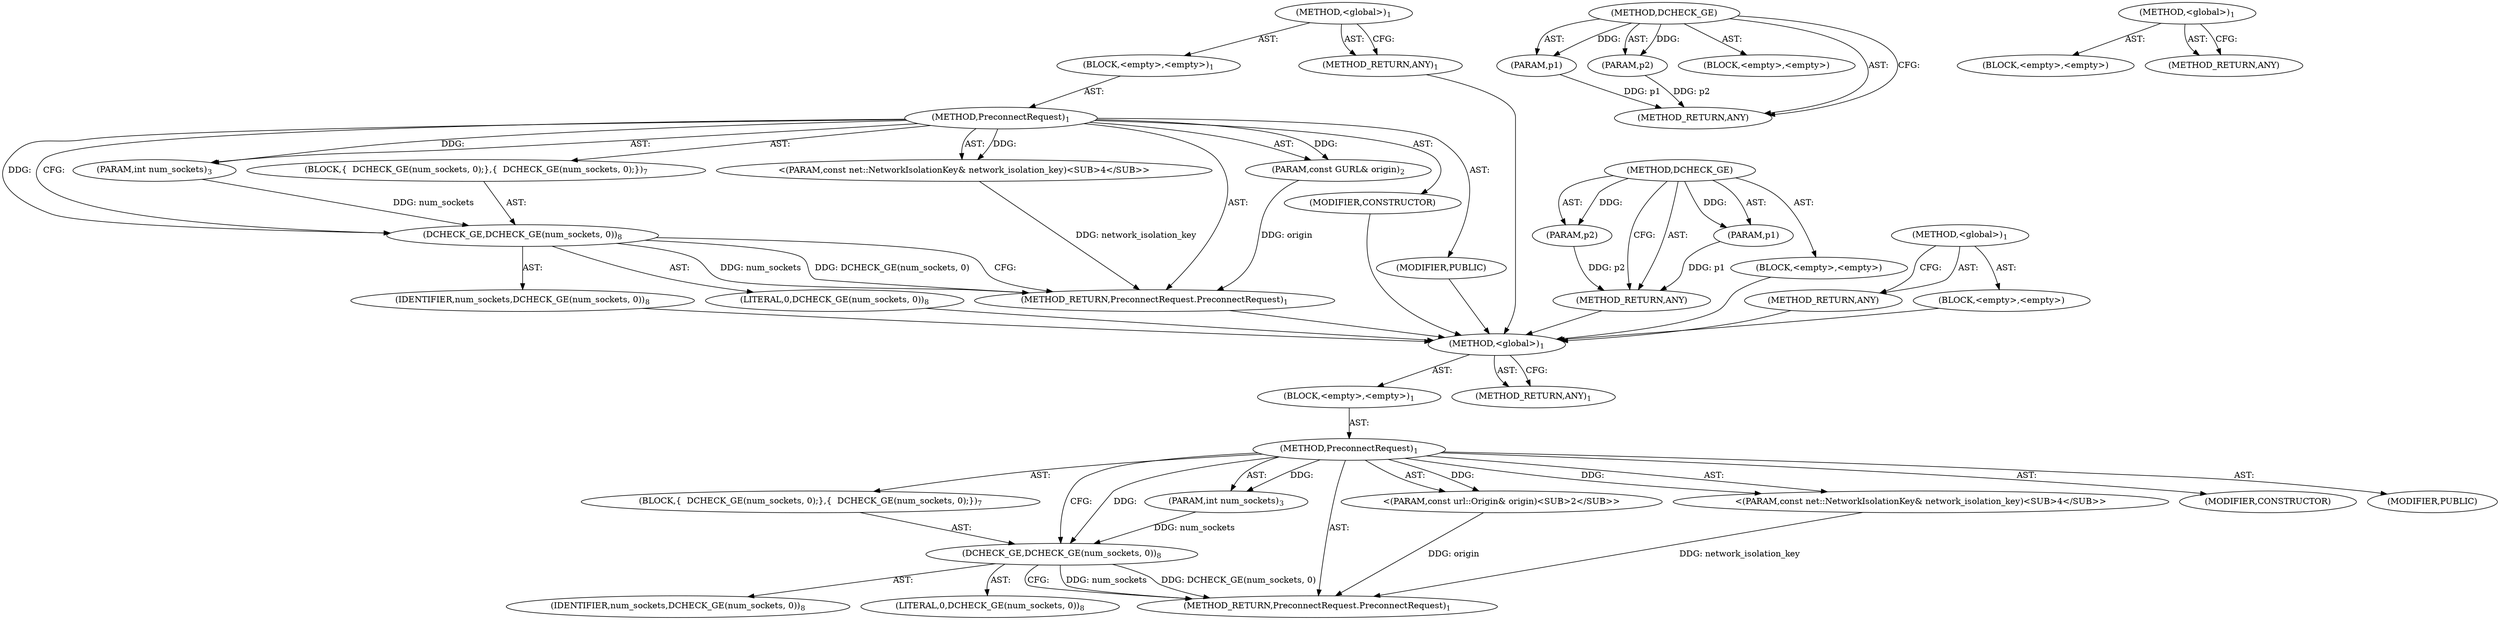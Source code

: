digraph "&lt;global&gt;" {
vulnerable_6 [label=<(METHOD,&lt;global&gt;)<SUB>1</SUB>>];
vulnerable_7 [label=<(BLOCK,&lt;empty&gt;,&lt;empty&gt;)<SUB>1</SUB>>];
vulnerable_8 [label=<(METHOD,PreconnectRequest)<SUB>1</SUB>>];
vulnerable_9 [label=<(PARAM,const GURL&amp; origin)<SUB>2</SUB>>];
vulnerable_10 [label=<(PARAM,int num_sockets)<SUB>3</SUB>>];
vulnerable_11 [label="<(PARAM,const net::NetworkIsolationKey&amp; network_isolation_key)<SUB>4</SUB>>"];
vulnerable_12 [label=<(BLOCK,{
  DCHECK_GE(num_sockets, 0);
},{
  DCHECK_GE(num_sockets, 0);
})<SUB>7</SUB>>];
vulnerable_13 [label=<(DCHECK_GE,DCHECK_GE(num_sockets, 0))<SUB>8</SUB>>];
vulnerable_14 [label=<(IDENTIFIER,num_sockets,DCHECK_GE(num_sockets, 0))<SUB>8</SUB>>];
vulnerable_15 [label=<(LITERAL,0,DCHECK_GE(num_sockets, 0))<SUB>8</SUB>>];
vulnerable_16 [label=<(MODIFIER,CONSTRUCTOR)>];
vulnerable_17 [label=<(MODIFIER,PUBLIC)>];
vulnerable_18 [label=<(METHOD_RETURN,PreconnectRequest.PreconnectRequest)<SUB>1</SUB>>];
vulnerable_20 [label=<(METHOD_RETURN,ANY)<SUB>1</SUB>>];
vulnerable_41 [label=<(METHOD,DCHECK_GE)>];
vulnerable_42 [label=<(PARAM,p1)>];
vulnerable_43 [label=<(PARAM,p2)>];
vulnerable_44 [label=<(BLOCK,&lt;empty&gt;,&lt;empty&gt;)>];
vulnerable_45 [label=<(METHOD_RETURN,ANY)>];
vulnerable_35 [label=<(METHOD,&lt;global&gt;)<SUB>1</SUB>>];
vulnerable_36 [label=<(BLOCK,&lt;empty&gt;,&lt;empty&gt;)>];
vulnerable_37 [label=<(METHOD_RETURN,ANY)>];
fixed_6 [label=<(METHOD,&lt;global&gt;)<SUB>1</SUB>>];
fixed_7 [label=<(BLOCK,&lt;empty&gt;,&lt;empty&gt;)<SUB>1</SUB>>];
fixed_8 [label=<(METHOD,PreconnectRequest)<SUB>1</SUB>>];
fixed_9 [label="<(PARAM,const url::Origin&amp; origin)<SUB>2</SUB>>"];
fixed_10 [label=<(PARAM,int num_sockets)<SUB>3</SUB>>];
fixed_11 [label="<(PARAM,const net::NetworkIsolationKey&amp; network_isolation_key)<SUB>4</SUB>>"];
fixed_12 [label=<(BLOCK,{
  DCHECK_GE(num_sockets, 0);
},{
  DCHECK_GE(num_sockets, 0);
})<SUB>7</SUB>>];
fixed_13 [label=<(DCHECK_GE,DCHECK_GE(num_sockets, 0))<SUB>8</SUB>>];
fixed_14 [label=<(IDENTIFIER,num_sockets,DCHECK_GE(num_sockets, 0))<SUB>8</SUB>>];
fixed_15 [label=<(LITERAL,0,DCHECK_GE(num_sockets, 0))<SUB>8</SUB>>];
fixed_16 [label=<(MODIFIER,CONSTRUCTOR)>];
fixed_17 [label=<(MODIFIER,PUBLIC)>];
fixed_18 [label=<(METHOD_RETURN,PreconnectRequest.PreconnectRequest)<SUB>1</SUB>>];
fixed_20 [label=<(METHOD_RETURN,ANY)<SUB>1</SUB>>];
fixed_41 [label=<(METHOD,DCHECK_GE)>];
fixed_42 [label=<(PARAM,p1)>];
fixed_43 [label=<(PARAM,p2)>];
fixed_44 [label=<(BLOCK,&lt;empty&gt;,&lt;empty&gt;)>];
fixed_45 [label=<(METHOD_RETURN,ANY)>];
fixed_35 [label=<(METHOD,&lt;global&gt;)<SUB>1</SUB>>];
fixed_36 [label=<(BLOCK,&lt;empty&gt;,&lt;empty&gt;)>];
fixed_37 [label=<(METHOD_RETURN,ANY)>];
vulnerable_6 -> vulnerable_7  [key=0, label="AST: "];
vulnerable_6 -> vulnerable_20  [key=0, label="AST: "];
vulnerable_6 -> vulnerable_20  [key=1, label="CFG: "];
vulnerable_7 -> vulnerable_8  [key=0, label="AST: "];
vulnerable_8 -> vulnerable_9  [key=0, label="AST: "];
vulnerable_8 -> vulnerable_9  [key=1, label="DDG: "];
vulnerable_8 -> vulnerable_10  [key=0, label="AST: "];
vulnerable_8 -> vulnerable_10  [key=1, label="DDG: "];
vulnerable_8 -> vulnerable_11  [key=0, label="AST: "];
vulnerable_8 -> vulnerable_11  [key=1, label="DDG: "];
vulnerable_8 -> vulnerable_12  [key=0, label="AST: "];
vulnerable_8 -> vulnerable_16  [key=0, label="AST: "];
vulnerable_8 -> vulnerable_17  [key=0, label="AST: "];
vulnerable_8 -> vulnerable_18  [key=0, label="AST: "];
vulnerable_8 -> vulnerable_13  [key=0, label="CFG: "];
vulnerable_8 -> vulnerable_13  [key=1, label="DDG: "];
vulnerable_9 -> vulnerable_18  [key=0, label="DDG: origin"];
vulnerable_10 -> vulnerable_13  [key=0, label="DDG: num_sockets"];
vulnerable_11 -> vulnerable_18  [key=0, label="DDG: network_isolation_key"];
vulnerable_12 -> vulnerable_13  [key=0, label="AST: "];
vulnerable_13 -> vulnerable_14  [key=0, label="AST: "];
vulnerable_13 -> vulnerable_15  [key=0, label="AST: "];
vulnerable_13 -> vulnerable_18  [key=0, label="CFG: "];
vulnerable_13 -> vulnerable_18  [key=1, label="DDG: num_sockets"];
vulnerable_13 -> vulnerable_18  [key=2, label="DDG: DCHECK_GE(num_sockets, 0)"];
vulnerable_14 -> fixed_6  [key=0];
vulnerable_15 -> fixed_6  [key=0];
vulnerable_16 -> fixed_6  [key=0];
vulnerable_17 -> fixed_6  [key=0];
vulnerable_18 -> fixed_6  [key=0];
vulnerable_20 -> fixed_6  [key=0];
vulnerable_41 -> vulnerable_42  [key=0, label="AST: "];
vulnerable_41 -> vulnerable_42  [key=1, label="DDG: "];
vulnerable_41 -> vulnerable_44  [key=0, label="AST: "];
vulnerable_41 -> vulnerable_43  [key=0, label="AST: "];
vulnerable_41 -> vulnerable_43  [key=1, label="DDG: "];
vulnerable_41 -> vulnerable_45  [key=0, label="AST: "];
vulnerable_41 -> vulnerable_45  [key=1, label="CFG: "];
vulnerable_42 -> vulnerable_45  [key=0, label="DDG: p1"];
vulnerable_43 -> vulnerable_45  [key=0, label="DDG: p2"];
vulnerable_44 -> fixed_6  [key=0];
vulnerable_45 -> fixed_6  [key=0];
vulnerable_35 -> vulnerable_36  [key=0, label="AST: "];
vulnerable_35 -> vulnerable_37  [key=0, label="AST: "];
vulnerable_35 -> vulnerable_37  [key=1, label="CFG: "];
vulnerable_36 -> fixed_6  [key=0];
vulnerable_37 -> fixed_6  [key=0];
fixed_6 -> fixed_7  [key=0, label="AST: "];
fixed_6 -> fixed_20  [key=0, label="AST: "];
fixed_6 -> fixed_20  [key=1, label="CFG: "];
fixed_7 -> fixed_8  [key=0, label="AST: "];
fixed_8 -> fixed_9  [key=0, label="AST: "];
fixed_8 -> fixed_9  [key=1, label="DDG: "];
fixed_8 -> fixed_10  [key=0, label="AST: "];
fixed_8 -> fixed_10  [key=1, label="DDG: "];
fixed_8 -> fixed_11  [key=0, label="AST: "];
fixed_8 -> fixed_11  [key=1, label="DDG: "];
fixed_8 -> fixed_12  [key=0, label="AST: "];
fixed_8 -> fixed_16  [key=0, label="AST: "];
fixed_8 -> fixed_17  [key=0, label="AST: "];
fixed_8 -> fixed_18  [key=0, label="AST: "];
fixed_8 -> fixed_13  [key=0, label="CFG: "];
fixed_8 -> fixed_13  [key=1, label="DDG: "];
fixed_9 -> fixed_18  [key=0, label="DDG: origin"];
fixed_10 -> fixed_13  [key=0, label="DDG: num_sockets"];
fixed_11 -> fixed_18  [key=0, label="DDG: network_isolation_key"];
fixed_12 -> fixed_13  [key=0, label="AST: "];
fixed_13 -> fixed_14  [key=0, label="AST: "];
fixed_13 -> fixed_15  [key=0, label="AST: "];
fixed_13 -> fixed_18  [key=0, label="CFG: "];
fixed_13 -> fixed_18  [key=1, label="DDG: num_sockets"];
fixed_13 -> fixed_18  [key=2, label="DDG: DCHECK_GE(num_sockets, 0)"];
fixed_41 -> fixed_42  [key=0, label="AST: "];
fixed_41 -> fixed_42  [key=1, label="DDG: "];
fixed_41 -> fixed_44  [key=0, label="AST: "];
fixed_41 -> fixed_43  [key=0, label="AST: "];
fixed_41 -> fixed_43  [key=1, label="DDG: "];
fixed_41 -> fixed_45  [key=0, label="AST: "];
fixed_41 -> fixed_45  [key=1, label="CFG: "];
fixed_42 -> fixed_45  [key=0, label="DDG: p1"];
fixed_43 -> fixed_45  [key=0, label="DDG: p2"];
fixed_35 -> fixed_36  [key=0, label="AST: "];
fixed_35 -> fixed_37  [key=0, label="AST: "];
fixed_35 -> fixed_37  [key=1, label="CFG: "];
}

